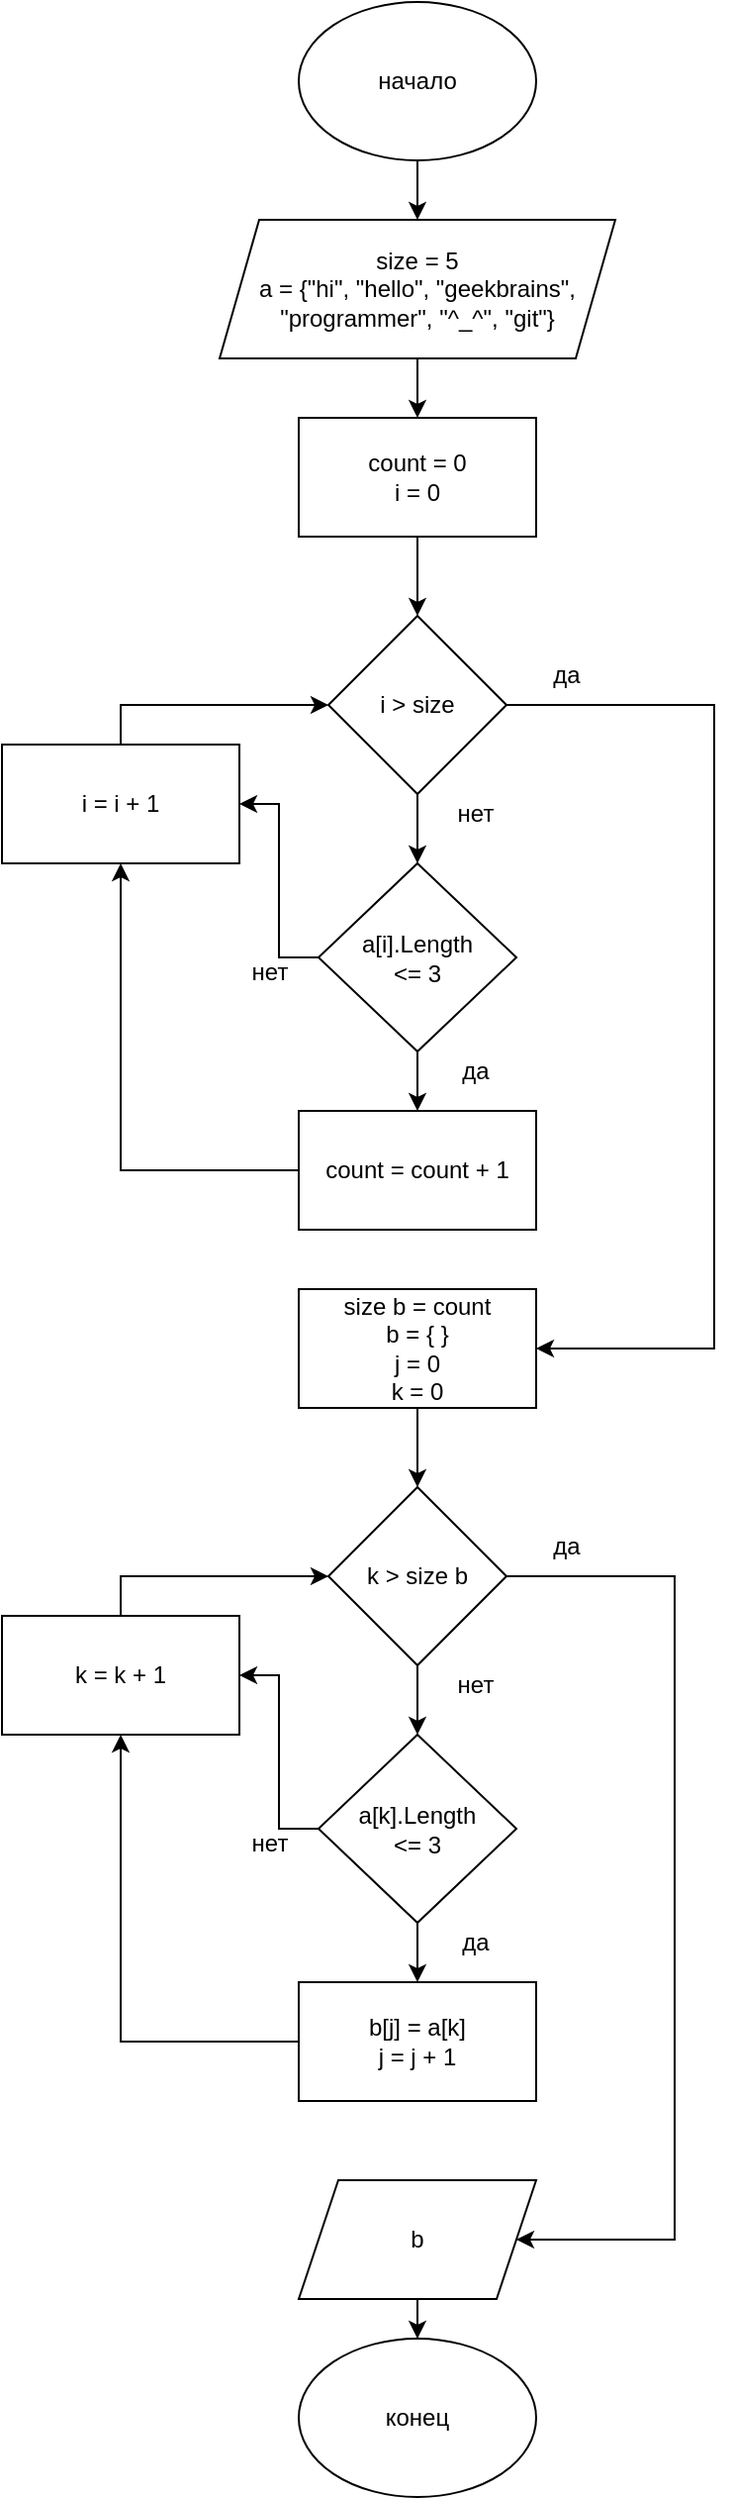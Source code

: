 <mxfile version="19.0.3" type="device"><diagram id="HUZiqBwRF6kQ5WNv-caK" name="Страница 1"><mxGraphModel dx="1186" dy="613" grid="1" gridSize="10" guides="1" tooltips="1" connect="1" arrows="1" fold="1" page="1" pageScale="1" pageWidth="827" pageHeight="1169" math="0" shadow="0"><root><mxCell id="0"/><mxCell id="1" parent="0"/><mxCell id="NX12NPU-8vcXreLDwiFY-10" style="edgeStyle=orthogonalEdgeStyle;rounded=0;orthogonalLoop=1;jettySize=auto;html=1;exitX=0.5;exitY=1;exitDx=0;exitDy=0;entryX=0.5;entryY=1;entryDx=0;entryDy=0;" parent="1" source="NX12NPU-8vcXreLDwiFY-1" target="NX12NPU-8vcXreLDwiFY-23" edge="1"><mxGeometry relative="1" as="geometry"><mxPoint x="400" y="120" as="targetPoint"/></mxGeometry></mxCell><mxCell id="NX12NPU-8vcXreLDwiFY-1" value="начало" style="ellipse;whiteSpace=wrap;html=1;" parent="1" vertex="1"><mxGeometry x="340" y="20" width="120" height="80" as="geometry"/></mxCell><mxCell id="NX12NPU-8vcXreLDwiFY-5" value="count = count + 1" style="rounded=0;whiteSpace=wrap;html=1;" parent="1" vertex="1"><mxGeometry x="340" y="580" width="120" height="60" as="geometry"/></mxCell><mxCell id="NX12NPU-8vcXreLDwiFY-17" style="edgeStyle=orthogonalEdgeStyle;rounded=0;orthogonalLoop=1;jettySize=auto;html=1;exitX=1;exitY=0.5;exitDx=0;exitDy=0;entryX=1;entryY=0.5;entryDx=0;entryDy=0;" parent="1" source="NX12NPU-8vcXreLDwiFY-7" target="DRf2DMz-pO7bG9SomhVm-2" edge="1"><mxGeometry relative="1" as="geometry"><Array as="points"><mxPoint x="550" y="375"/><mxPoint x="550" y="700"/></Array><mxPoint x="480" y="690" as="targetPoint"/></mxGeometry></mxCell><mxCell id="NX12NPU-8vcXreLDwiFY-34" style="edgeStyle=orthogonalEdgeStyle;rounded=0;orthogonalLoop=1;jettySize=auto;html=1;exitX=0.5;exitY=1;exitDx=0;exitDy=0;" parent="1" source="5y_2_6hCQo9nPPuJeCjY-2" target="NX12NPU-8vcXreLDwiFY-5" edge="1"><mxGeometry relative="1" as="geometry"><mxPoint x="400" y="440" as="targetPoint"/></mxGeometry></mxCell><mxCell id="NX12NPU-8vcXreLDwiFY-7" value="i &amp;gt; size" style="rhombus;whiteSpace=wrap;html=1;" parent="1" vertex="1"><mxGeometry x="355" y="330" width="90" height="90" as="geometry"/></mxCell><mxCell id="NX12NPU-8vcXreLDwiFY-8" value="конец" style="ellipse;whiteSpace=wrap;html=1;" parent="1" vertex="1"><mxGeometry x="340" y="1200" width="120" height="80" as="geometry"/></mxCell><mxCell id="NX12NPU-8vcXreLDwiFY-16" style="edgeStyle=orthogonalEdgeStyle;rounded=0;orthogonalLoop=1;jettySize=auto;html=1;exitX=0.5;exitY=1;exitDx=0;exitDy=0;" parent="1" source="NX12NPU-8vcXreLDwiFY-9" target="NX12NPU-8vcXreLDwiFY-8" edge="1"><mxGeometry relative="1" as="geometry"/></mxCell><mxCell id="NX12NPU-8vcXreLDwiFY-9" value="b" style="shape=parallelogram;perimeter=parallelogramPerimeter;whiteSpace=wrap;html=1;fixedSize=1;" parent="1" vertex="1"><mxGeometry x="340" y="1120" width="120" height="60" as="geometry"/></mxCell><mxCell id="NX12NPU-8vcXreLDwiFY-15" value="да" style="text;html=1;align=center;verticalAlign=middle;resizable=0;points=[];autosize=1;strokeColor=none;fillColor=none;" parent="1" vertex="1"><mxGeometry x="460" y="350" width="30" height="20" as="geometry"/></mxCell><mxCell id="NX12NPU-8vcXreLDwiFY-22" value="нет" style="text;html=1;align=center;verticalAlign=middle;resizable=0;points=[];autosize=1;strokeColor=none;fillColor=none;" parent="1" vertex="1"><mxGeometry x="414" y="420" width="30" height="20" as="geometry"/></mxCell><mxCell id="NX12NPU-8vcXreLDwiFY-26" style="edgeStyle=orthogonalEdgeStyle;rounded=0;orthogonalLoop=1;jettySize=auto;html=1;exitX=0.5;exitY=0;exitDx=0;exitDy=0;entryX=0.5;entryY=0;entryDx=0;entryDy=0;" parent="1" source="NX12NPU-8vcXreLDwiFY-23" target="NX12NPU-8vcXreLDwiFY-25" edge="1"><mxGeometry relative="1" as="geometry"/></mxCell><mxCell id="NX12NPU-8vcXreLDwiFY-23" value="size = 5&lt;br&gt;a = {&quot;hi&quot;, &quot;hello&quot;, &quot;geekbrains&quot;, &quot;programmer&quot;, &quot;^_^&quot;, &quot;git&quot;}" style="shape=parallelogram;perimeter=parallelogramPerimeter;whiteSpace=wrap;html=1;fixedSize=1;direction=west;" parent="1" vertex="1"><mxGeometry x="300" y="130" width="200" height="70" as="geometry"/></mxCell><mxCell id="NX12NPU-8vcXreLDwiFY-28" style="edgeStyle=orthogonalEdgeStyle;rounded=0;orthogonalLoop=1;jettySize=auto;html=1;exitX=0.5;exitY=1;exitDx=0;exitDy=0;entryX=0.5;entryY=0;entryDx=0;entryDy=0;" parent="1" source="NX12NPU-8vcXreLDwiFY-25" target="NX12NPU-8vcXreLDwiFY-7" edge="1"><mxGeometry relative="1" as="geometry"/></mxCell><mxCell id="NX12NPU-8vcXreLDwiFY-25" value="count = 0&lt;br&gt;i = 0" style="rounded=0;whiteSpace=wrap;html=1;" parent="1" vertex="1"><mxGeometry x="340" y="230" width="120" height="60" as="geometry"/></mxCell><mxCell id="NX12NPU-8vcXreLDwiFY-31" style="edgeStyle=orthogonalEdgeStyle;rounded=0;orthogonalLoop=1;jettySize=auto;html=1;entryX=0;entryY=0.5;entryDx=0;entryDy=0;exitX=0.5;exitY=0;exitDx=0;exitDy=0;" parent="1" source="NX12NPU-8vcXreLDwiFY-29" target="NX12NPU-8vcXreLDwiFY-7" edge="1"><mxGeometry relative="1" as="geometry"><mxPoint x="210" y="420" as="sourcePoint"/><Array as="points"><mxPoint x="250" y="375"/></Array></mxGeometry></mxCell><mxCell id="NX12NPU-8vcXreLDwiFY-29" value="i = i + 1" style="rounded=0;whiteSpace=wrap;html=1;" parent="1" vertex="1"><mxGeometry x="190" y="395" width="120" height="60" as="geometry"/></mxCell><mxCell id="NX12NPU-8vcXreLDwiFY-39" style="edgeStyle=orthogonalEdgeStyle;rounded=0;orthogonalLoop=1;jettySize=auto;html=1;exitX=0;exitY=0.5;exitDx=0;exitDy=0;" parent="1" source="NX12NPU-8vcXreLDwiFY-5" target="NX12NPU-8vcXreLDwiFY-29" edge="1"><mxGeometry relative="1" as="geometry"><mxPoint x="355" y="485" as="sourcePoint"/></mxGeometry></mxCell><mxCell id="5y_2_6hCQo9nPPuJeCjY-5" style="edgeStyle=orthogonalEdgeStyle;rounded=0;orthogonalLoop=1;jettySize=auto;html=1;exitX=0;exitY=0.5;exitDx=0;exitDy=0;entryX=1;entryY=0.5;entryDx=0;entryDy=0;" parent="1" source="5y_2_6hCQo9nPPuJeCjY-2" target="NX12NPU-8vcXreLDwiFY-29" edge="1"><mxGeometry relative="1" as="geometry"/></mxCell><mxCell id="5y_2_6hCQo9nPPuJeCjY-2" value="a[i].Length&lt;br&gt;&amp;lt;= 3" style="rhombus;whiteSpace=wrap;html=1;" parent="1" vertex="1"><mxGeometry x="350" y="455" width="100" height="95" as="geometry"/></mxCell><mxCell id="5y_2_6hCQo9nPPuJeCjY-3" value="да" style="text;html=1;align=center;verticalAlign=middle;resizable=0;points=[];autosize=1;strokeColor=none;fillColor=none;" parent="1" vertex="1"><mxGeometry x="414" y="550" width="30" height="20" as="geometry"/></mxCell><mxCell id="5y_2_6hCQo9nPPuJeCjY-4" value="нет" style="text;html=1;align=center;verticalAlign=middle;resizable=0;points=[];autosize=1;strokeColor=none;fillColor=none;" parent="1" vertex="1"><mxGeometry x="310" y="500" width="30" height="20" as="geometry"/></mxCell><mxCell id="DRf2DMz-pO7bG9SomhVm-1" style="edgeStyle=orthogonalEdgeStyle;rounded=0;orthogonalLoop=1;jettySize=auto;html=1;exitX=0.5;exitY=1;exitDx=0;exitDy=0;entryX=0.5;entryY=0;entryDx=0;entryDy=0;" parent="1" source="NX12NPU-8vcXreLDwiFY-7" target="5y_2_6hCQo9nPPuJeCjY-2" edge="1"><mxGeometry relative="1" as="geometry"><mxPoint x="400" y="450" as="targetPoint"/><mxPoint x="410" y="545" as="sourcePoint"/></mxGeometry></mxCell><mxCell id="DRf2DMz-pO7bG9SomhVm-2" value="size b = count&lt;br&gt;b = { }&lt;br&gt;j = 0&lt;br&gt;k = 0" style="rounded=0;whiteSpace=wrap;html=1;" parent="1" vertex="1"><mxGeometry x="340" y="670" width="120" height="60" as="geometry"/></mxCell><mxCell id="DRf2DMz-pO7bG9SomhVm-3" value="" style="endArrow=classic;html=1;rounded=0;exitX=0.5;exitY=1;exitDx=0;exitDy=0;entryX=0.5;entryY=0;entryDx=0;entryDy=0;" parent="1" source="DRf2DMz-pO7bG9SomhVm-2" target="DRf2DMz-pO7bG9SomhVm-6" edge="1"><mxGeometry width="50" height="50" relative="1" as="geometry"><mxPoint x="480" y="620" as="sourcePoint"/><mxPoint x="400" y="770" as="targetPoint"/></mxGeometry></mxCell><mxCell id="DRf2DMz-pO7bG9SomhVm-4" value="b[j] = a[k]&lt;br&gt;j = j + 1" style="rounded=0;whiteSpace=wrap;html=1;" parent="1" vertex="1"><mxGeometry x="340" y="1020" width="120" height="60" as="geometry"/></mxCell><mxCell id="DRf2DMz-pO7bG9SomhVm-5" style="edgeStyle=orthogonalEdgeStyle;rounded=0;orthogonalLoop=1;jettySize=auto;html=1;exitX=0.5;exitY=1;exitDx=0;exitDy=0;" parent="1" source="DRf2DMz-pO7bG9SomhVm-13" target="DRf2DMz-pO7bG9SomhVm-4" edge="1"><mxGeometry relative="1" as="geometry"><mxPoint x="400" y="880" as="targetPoint"/></mxGeometry></mxCell><mxCell id="DRf2DMz-pO7bG9SomhVm-6" value="k &amp;gt; size b" style="rhombus;whiteSpace=wrap;html=1;" parent="1" vertex="1"><mxGeometry x="355" y="770" width="90" height="90" as="geometry"/></mxCell><mxCell id="DRf2DMz-pO7bG9SomhVm-7" value="да" style="text;html=1;align=center;verticalAlign=middle;resizable=0;points=[];autosize=1;strokeColor=none;fillColor=none;" parent="1" vertex="1"><mxGeometry x="460" y="790" width="30" height="20" as="geometry"/></mxCell><mxCell id="DRf2DMz-pO7bG9SomhVm-8" value="нет" style="text;html=1;align=center;verticalAlign=middle;resizable=0;points=[];autosize=1;strokeColor=none;fillColor=none;" parent="1" vertex="1"><mxGeometry x="414" y="860" width="30" height="20" as="geometry"/></mxCell><mxCell id="DRf2DMz-pO7bG9SomhVm-9" style="edgeStyle=orthogonalEdgeStyle;rounded=0;orthogonalLoop=1;jettySize=auto;html=1;entryX=0;entryY=0.5;entryDx=0;entryDy=0;exitX=0.5;exitY=0;exitDx=0;exitDy=0;" parent="1" source="DRf2DMz-pO7bG9SomhVm-10" target="DRf2DMz-pO7bG9SomhVm-6" edge="1"><mxGeometry relative="1" as="geometry"><mxPoint x="210" y="860" as="sourcePoint"/><Array as="points"><mxPoint x="250" y="815"/></Array></mxGeometry></mxCell><mxCell id="DRf2DMz-pO7bG9SomhVm-10" value="k = k + 1" style="rounded=0;whiteSpace=wrap;html=1;" parent="1" vertex="1"><mxGeometry x="190" y="835" width="120" height="60" as="geometry"/></mxCell><mxCell id="DRf2DMz-pO7bG9SomhVm-11" style="edgeStyle=orthogonalEdgeStyle;rounded=0;orthogonalLoop=1;jettySize=auto;html=1;exitX=0;exitY=0.5;exitDx=0;exitDy=0;" parent="1" source="DRf2DMz-pO7bG9SomhVm-4" target="DRf2DMz-pO7bG9SomhVm-10" edge="1"><mxGeometry relative="1" as="geometry"><mxPoint x="355" y="925" as="sourcePoint"/></mxGeometry></mxCell><mxCell id="DRf2DMz-pO7bG9SomhVm-12" style="edgeStyle=orthogonalEdgeStyle;rounded=0;orthogonalLoop=1;jettySize=auto;html=1;exitX=0;exitY=0.5;exitDx=0;exitDy=0;entryX=1;entryY=0.5;entryDx=0;entryDy=0;" parent="1" source="DRf2DMz-pO7bG9SomhVm-13" target="DRf2DMz-pO7bG9SomhVm-10" edge="1"><mxGeometry relative="1" as="geometry"/></mxCell><mxCell id="DRf2DMz-pO7bG9SomhVm-13" value="a[k].Length&lt;br&gt;&amp;lt;= 3" style="rhombus;whiteSpace=wrap;html=1;" parent="1" vertex="1"><mxGeometry x="350" y="895" width="100" height="95" as="geometry"/></mxCell><mxCell id="DRf2DMz-pO7bG9SomhVm-14" value="да" style="text;html=1;align=center;verticalAlign=middle;resizable=0;points=[];autosize=1;strokeColor=none;fillColor=none;" parent="1" vertex="1"><mxGeometry x="414" y="990" width="30" height="20" as="geometry"/></mxCell><mxCell id="DRf2DMz-pO7bG9SomhVm-15" value="нет" style="text;html=1;align=center;verticalAlign=middle;resizable=0;points=[];autosize=1;strokeColor=none;fillColor=none;" parent="1" vertex="1"><mxGeometry x="310" y="940" width="30" height="20" as="geometry"/></mxCell><mxCell id="DRf2DMz-pO7bG9SomhVm-16" style="edgeStyle=orthogonalEdgeStyle;rounded=0;orthogonalLoop=1;jettySize=auto;html=1;exitX=0.5;exitY=1;exitDx=0;exitDy=0;entryX=0.5;entryY=0;entryDx=0;entryDy=0;" parent="1" source="DRf2DMz-pO7bG9SomhVm-6" target="DRf2DMz-pO7bG9SomhVm-13" edge="1"><mxGeometry relative="1" as="geometry"><mxPoint x="400" y="890" as="targetPoint"/><mxPoint x="410" y="985" as="sourcePoint"/></mxGeometry></mxCell><mxCell id="DRf2DMz-pO7bG9SomhVm-18" value="" style="endArrow=classic;html=1;rounded=0;exitX=1;exitY=0.5;exitDx=0;exitDy=0;entryX=1;entryY=0.5;entryDx=0;entryDy=0;" parent="1" source="DRf2DMz-pO7bG9SomhVm-6" target="NX12NPU-8vcXreLDwiFY-9" edge="1"><mxGeometry width="50" height="50" relative="1" as="geometry"><mxPoint x="480" y="1000" as="sourcePoint"/><mxPoint x="530" y="950" as="targetPoint"/><Array as="points"><mxPoint x="530" y="815"/><mxPoint x="530" y="1150"/></Array></mxGeometry></mxCell></root></mxGraphModel></diagram></mxfile>